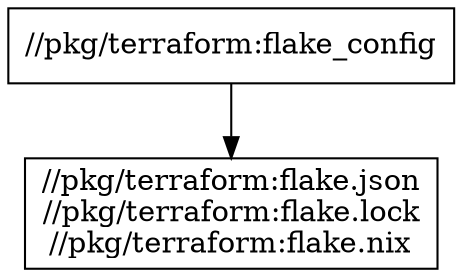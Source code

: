 digraph mygraph {
  node [shape=box];
  "//pkg/terraform:flake_config"
  "//pkg/terraform:flake_config" -> "//pkg/terraform:flake.json\n//pkg/terraform:flake.lock\n//pkg/terraform:flake.nix"
  "//pkg/terraform:flake.json\n//pkg/terraform:flake.lock\n//pkg/terraform:flake.nix"
}
